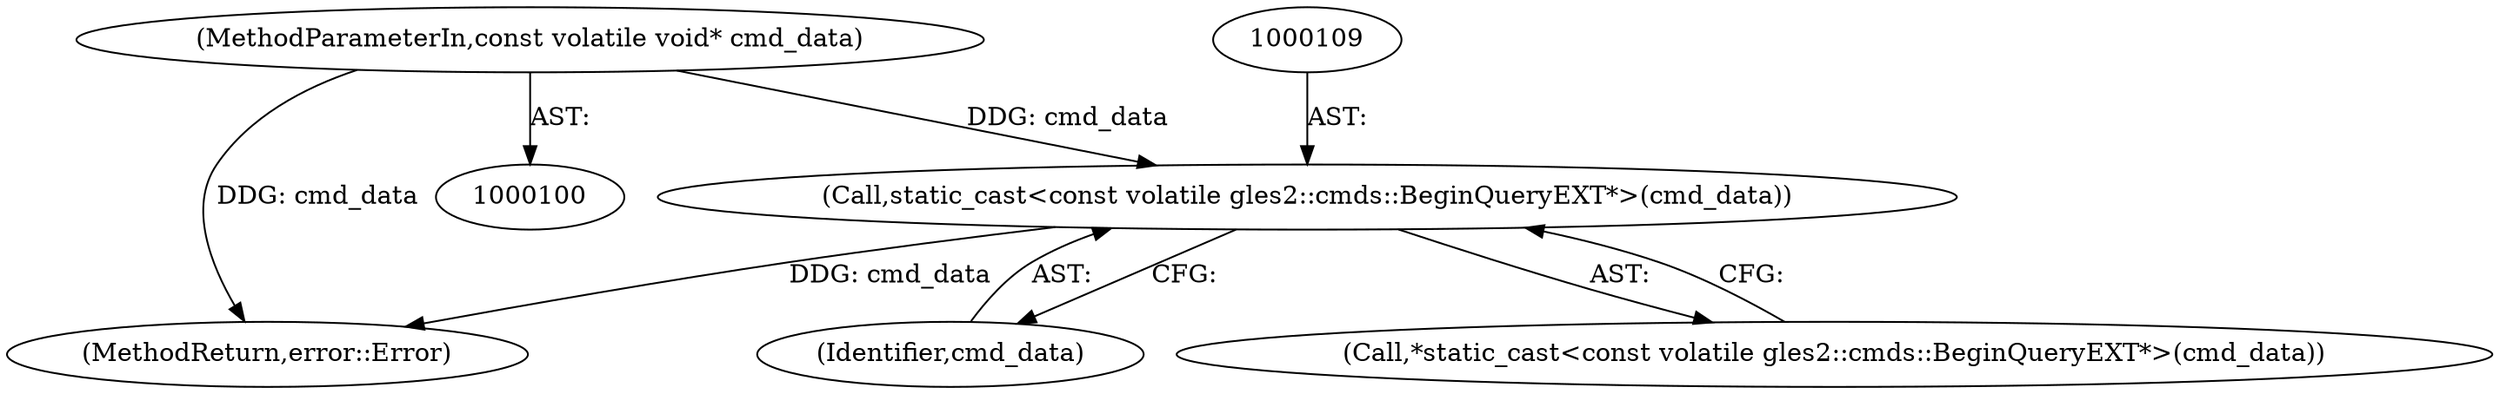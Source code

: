 digraph "0_Chrome_a4150b688a754d3d10d2ca385155b1c95d77d6ae_1@pointer" {
"1000108" [label="(Call,static_cast<const volatile gles2::cmds::BeginQueryEXT*>(cmd_data))"];
"1000102" [label="(MethodParameterIn,const volatile void* cmd_data)"];
"1000108" [label="(Call,static_cast<const volatile gles2::cmds::BeginQueryEXT*>(cmd_data))"];
"1000102" [label="(MethodParameterIn,const volatile void* cmd_data)"];
"1000110" [label="(Identifier,cmd_data)"];
"1000339" [label="(MethodReturn,error::Error)"];
"1000107" [label="(Call,*static_cast<const volatile gles2::cmds::BeginQueryEXT*>(cmd_data))"];
"1000108" -> "1000107"  [label="AST: "];
"1000108" -> "1000110"  [label="CFG: "];
"1000109" -> "1000108"  [label="AST: "];
"1000110" -> "1000108"  [label="AST: "];
"1000107" -> "1000108"  [label="CFG: "];
"1000108" -> "1000339"  [label="DDG: cmd_data"];
"1000102" -> "1000108"  [label="DDG: cmd_data"];
"1000102" -> "1000100"  [label="AST: "];
"1000102" -> "1000339"  [label="DDG: cmd_data"];
}
